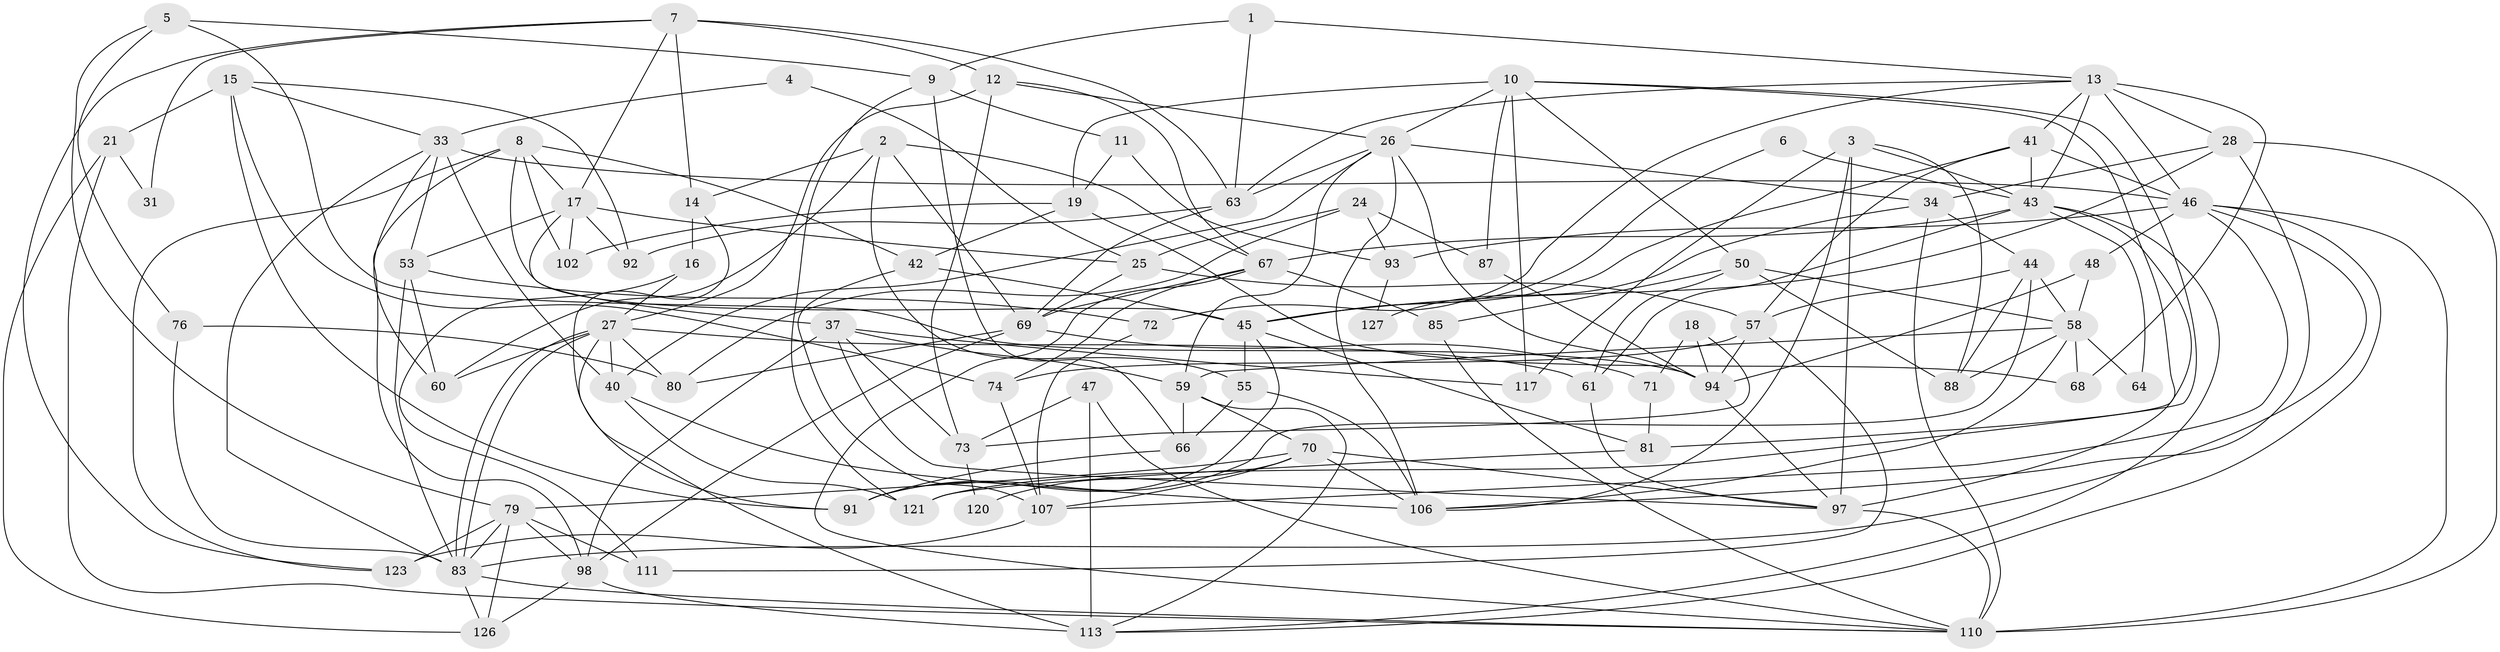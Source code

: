 // Generated by graph-tools (version 1.1) at 2025/52/02/27/25 19:52:08]
// undirected, 83 vertices, 204 edges
graph export_dot {
graph [start="1"]
  node [color=gray90,style=filled];
  1;
  2 [super="+30"];
  3 [super="+82"];
  4;
  5 [super="+29"];
  6;
  7 [super="+20"];
  8 [super="+38"];
  9 [super="+109"];
  10 [super="+36"];
  11;
  12 [super="+23"];
  13 [super="+35"];
  14 [super="+99"];
  15 [super="+39"];
  16;
  17 [super="+32"];
  18;
  19 [super="+22"];
  21;
  24 [super="+104"];
  25;
  26 [super="+108"];
  27 [super="+77"];
  28 [super="+52"];
  31;
  33 [super="+128"];
  34 [super="+49"];
  37;
  40 [super="+54"];
  41 [super="+78"];
  42 [super="+89"];
  43 [super="+114"];
  44;
  45 [super="+112"];
  46 [super="+56"];
  47 [super="+51"];
  48;
  50;
  53 [super="+95"];
  55;
  57 [super="+65"];
  58 [super="+86"];
  59 [super="+62"];
  60;
  61;
  63 [super="+75"];
  64;
  66 [super="+101"];
  67 [super="+129"];
  68;
  69 [super="+90"];
  70 [super="+118"];
  71;
  72;
  73 [super="+84"];
  74;
  76;
  79 [super="+100"];
  80;
  81 [super="+103"];
  83 [super="+119"];
  85;
  87;
  88;
  91;
  92;
  93;
  94 [super="+96"];
  97 [super="+105"];
  98 [super="+122"];
  102;
  106 [super="+125"];
  107 [super="+115"];
  110 [super="+116"];
  111;
  113 [super="+124"];
  117;
  120;
  121;
  123;
  126;
  127;
  1 -- 9;
  1 -- 63;
  1 -- 13;
  2 -- 14;
  2 -- 55;
  2 -- 67;
  2 -- 60;
  2 -- 69;
  3 -- 43;
  3 -- 117;
  3 -- 88;
  3 -- 106;
  3 -- 97;
  4 -- 25;
  4 -- 33;
  5 -- 79;
  5 -- 94;
  5 -- 76;
  5 -- 9;
  6 -- 43;
  6 -- 45;
  7 -- 123;
  7 -- 14;
  7 -- 17;
  7 -- 63;
  7 -- 31;
  7 -- 12;
  8 -- 98;
  8 -- 123;
  8 -- 42;
  8 -- 102;
  8 -- 17;
  8 -- 45;
  9 -- 11;
  9 -- 121;
  9 -- 66;
  10 -- 117;
  10 -- 19;
  10 -- 121;
  10 -- 26;
  10 -- 81;
  10 -- 50;
  10 -- 87;
  11 -- 19;
  11 -- 93;
  12 -- 26;
  12 -- 67;
  12 -- 27;
  12 -- 73;
  13 -- 43;
  13 -- 46;
  13 -- 68;
  13 -- 72;
  13 -- 28;
  13 -- 63;
  13 -- 41;
  14 -- 91;
  14 -- 16;
  15 -- 33;
  15 -- 92;
  15 -- 21;
  15 -- 74;
  15 -- 91;
  16 -- 111;
  16 -- 27;
  17 -- 92 [weight=2];
  17 -- 37;
  17 -- 102;
  17 -- 25;
  17 -- 53;
  18 -- 71;
  18 -- 94;
  18 -- 73;
  19 -- 42;
  19 -- 68;
  19 -- 102;
  21 -- 126;
  21 -- 31;
  21 -- 110;
  24 -- 80;
  24 -- 93;
  24 -- 25;
  24 -- 87;
  25 -- 69;
  25 -- 57;
  26 -- 106;
  26 -- 94;
  26 -- 40;
  26 -- 59;
  26 -- 63;
  26 -- 34;
  27 -- 83;
  27 -- 83;
  27 -- 40;
  27 -- 80;
  27 -- 113;
  27 -- 61;
  27 -- 60;
  28 -- 110;
  28 -- 45;
  28 -- 34;
  28 -- 106;
  33 -- 46;
  33 -- 53;
  33 -- 40 [weight=2];
  33 -- 83;
  33 -- 60;
  34 -- 44;
  34 -- 110;
  34 -- 127;
  37 -- 98 [weight=2];
  37 -- 73;
  37 -- 117;
  37 -- 59;
  37 -- 97;
  40 -- 121;
  40 -- 106;
  41 -- 46;
  41 -- 57;
  41 -- 43;
  41 -- 45;
  42 -- 107;
  42 -- 45;
  43 -- 113;
  43 -- 64;
  43 -- 67;
  43 -- 61;
  43 -- 97;
  44 -- 88;
  44 -- 58;
  44 -- 91;
  44 -- 57;
  45 -- 55;
  45 -- 91;
  45 -- 81;
  46 -- 48;
  46 -- 83;
  46 -- 93;
  46 -- 110;
  46 -- 107;
  46 -- 113;
  47 -- 113 [weight=2];
  47 -- 73;
  47 -- 110;
  48 -- 58;
  48 -- 94;
  50 -- 61;
  50 -- 85;
  50 -- 58;
  50 -- 88;
  53 -- 83;
  53 -- 72;
  53 -- 60;
  55 -- 106;
  55 -- 66;
  57 -- 74;
  57 -- 111;
  57 -- 94;
  58 -- 68;
  58 -- 64;
  58 -- 106;
  58 -- 88;
  58 -- 59;
  59 -- 70;
  59 -- 66 [weight=2];
  59 -- 113;
  61 -- 97;
  63 -- 92;
  63 -- 69;
  66 -- 91;
  67 -- 74;
  67 -- 85;
  67 -- 69;
  67 -- 110;
  69 -- 98;
  69 -- 80;
  69 -- 71;
  70 -- 106;
  70 -- 120;
  70 -- 107;
  70 -- 79;
  70 -- 97;
  71 -- 81;
  72 -- 107;
  73 -- 120;
  74 -- 107;
  76 -- 80;
  76 -- 83;
  79 -- 123 [weight=2];
  79 -- 98;
  79 -- 83;
  79 -- 111;
  79 -- 126;
  81 -- 121;
  83 -- 110;
  83 -- 126;
  85 -- 110;
  87 -- 94;
  93 -- 127;
  94 -- 97;
  97 -- 110;
  98 -- 126;
  98 -- 113 [weight=2];
  107 -- 123;
}
